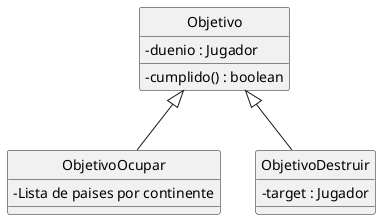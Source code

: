 @startuml Diagrama de clases
skinparam classAttributeIconSize 0
skinparam style strictuml
hide class circle
hide abstract circle


' Class Juego{
'     - lista de jugadores
'     - jugador en turno: Jugador
'     - mazoDeTarjetasDePais
'     - lista de paises
'     - lista de objetivos

'     ' + agregarMazo(unMazo:Mazo)
'     ' + añadirJugador(unJugador:jugador)
'     + iniciarJuego()
'     - cargarPaisesYContinentes(fronteras.csv)
'     - cargarCartas(cartas.csv)
'     - cargarObjetivos(objetivos.csv)
'     + buscarPais(nombre : String) : Pais




'     + jugadorEnTurnoAtaca(paisAtacante, paisDefensor)
'     + reagrupar(paisOrigen,paisDestino,cantidad)
'     + pasarTurno()
'     + turnoDe(): Jugador

' }


class Objetivo{
    - duenio : Jugador

    - cumplido() : boolean
}
class ObjetivoOcupar{
    - Lista de paises por continente
}
class ObjetivoDestruir{
    - target : Jugador
}

Objetivo <|-- ObjetivoOcupar
Objetivo <|-- ObjetivoDestruir

@enduml
